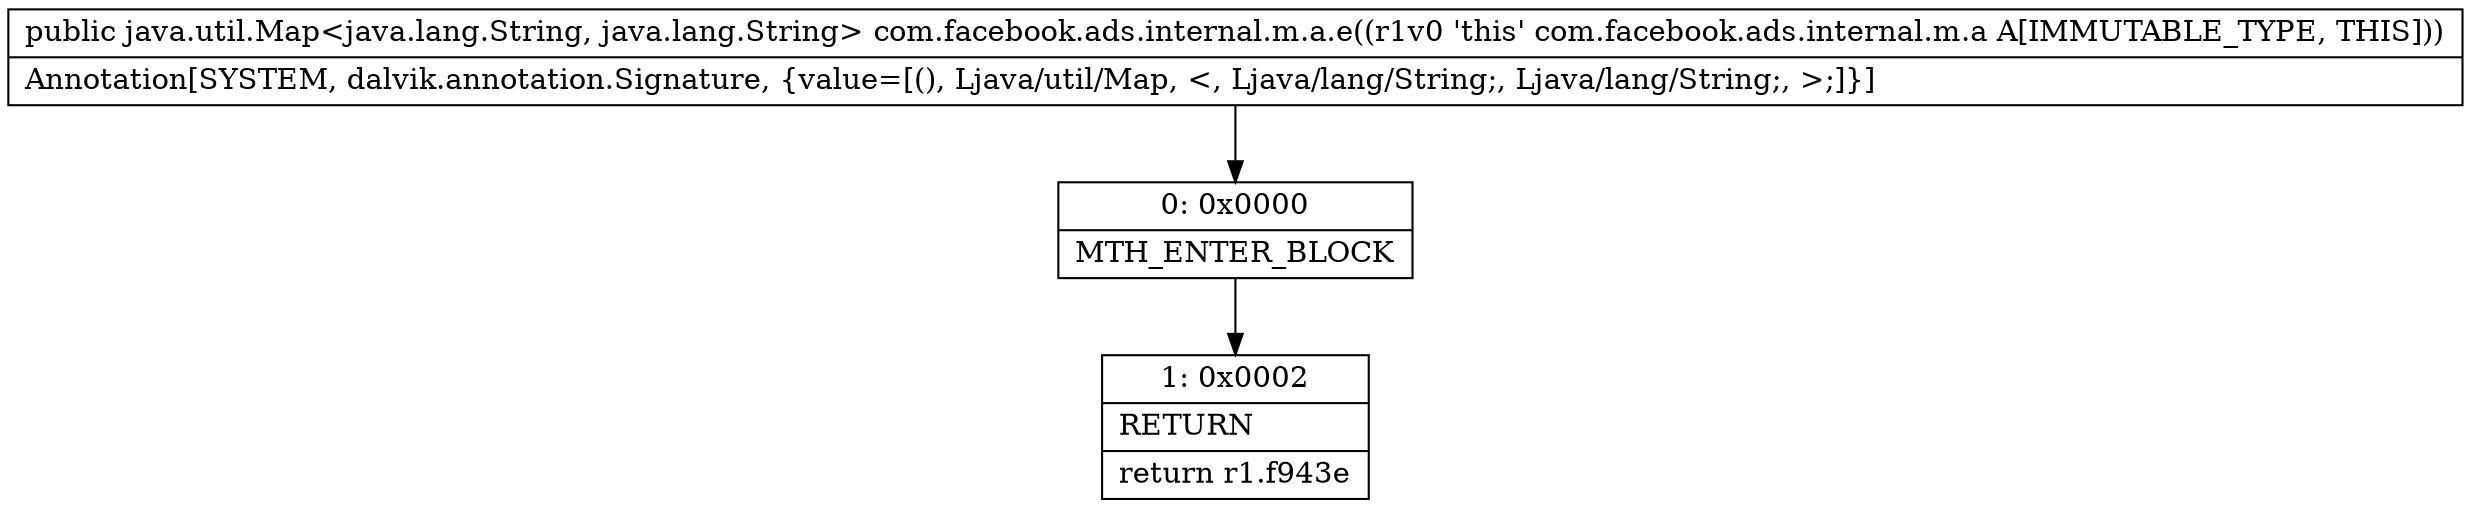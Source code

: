 digraph "CFG forcom.facebook.ads.internal.m.a.e()Ljava\/util\/Map;" {
Node_0 [shape=record,label="{0\:\ 0x0000|MTH_ENTER_BLOCK\l}"];
Node_1 [shape=record,label="{1\:\ 0x0002|RETURN\l|return r1.f943e\l}"];
MethodNode[shape=record,label="{public java.util.Map\<java.lang.String, java.lang.String\> com.facebook.ads.internal.m.a.e((r1v0 'this' com.facebook.ads.internal.m.a A[IMMUTABLE_TYPE, THIS]))  | Annotation[SYSTEM, dalvik.annotation.Signature, \{value=[(), Ljava\/util\/Map, \<, Ljava\/lang\/String;, Ljava\/lang\/String;, \>;]\}]\l}"];
MethodNode -> Node_0;
Node_0 -> Node_1;
}

